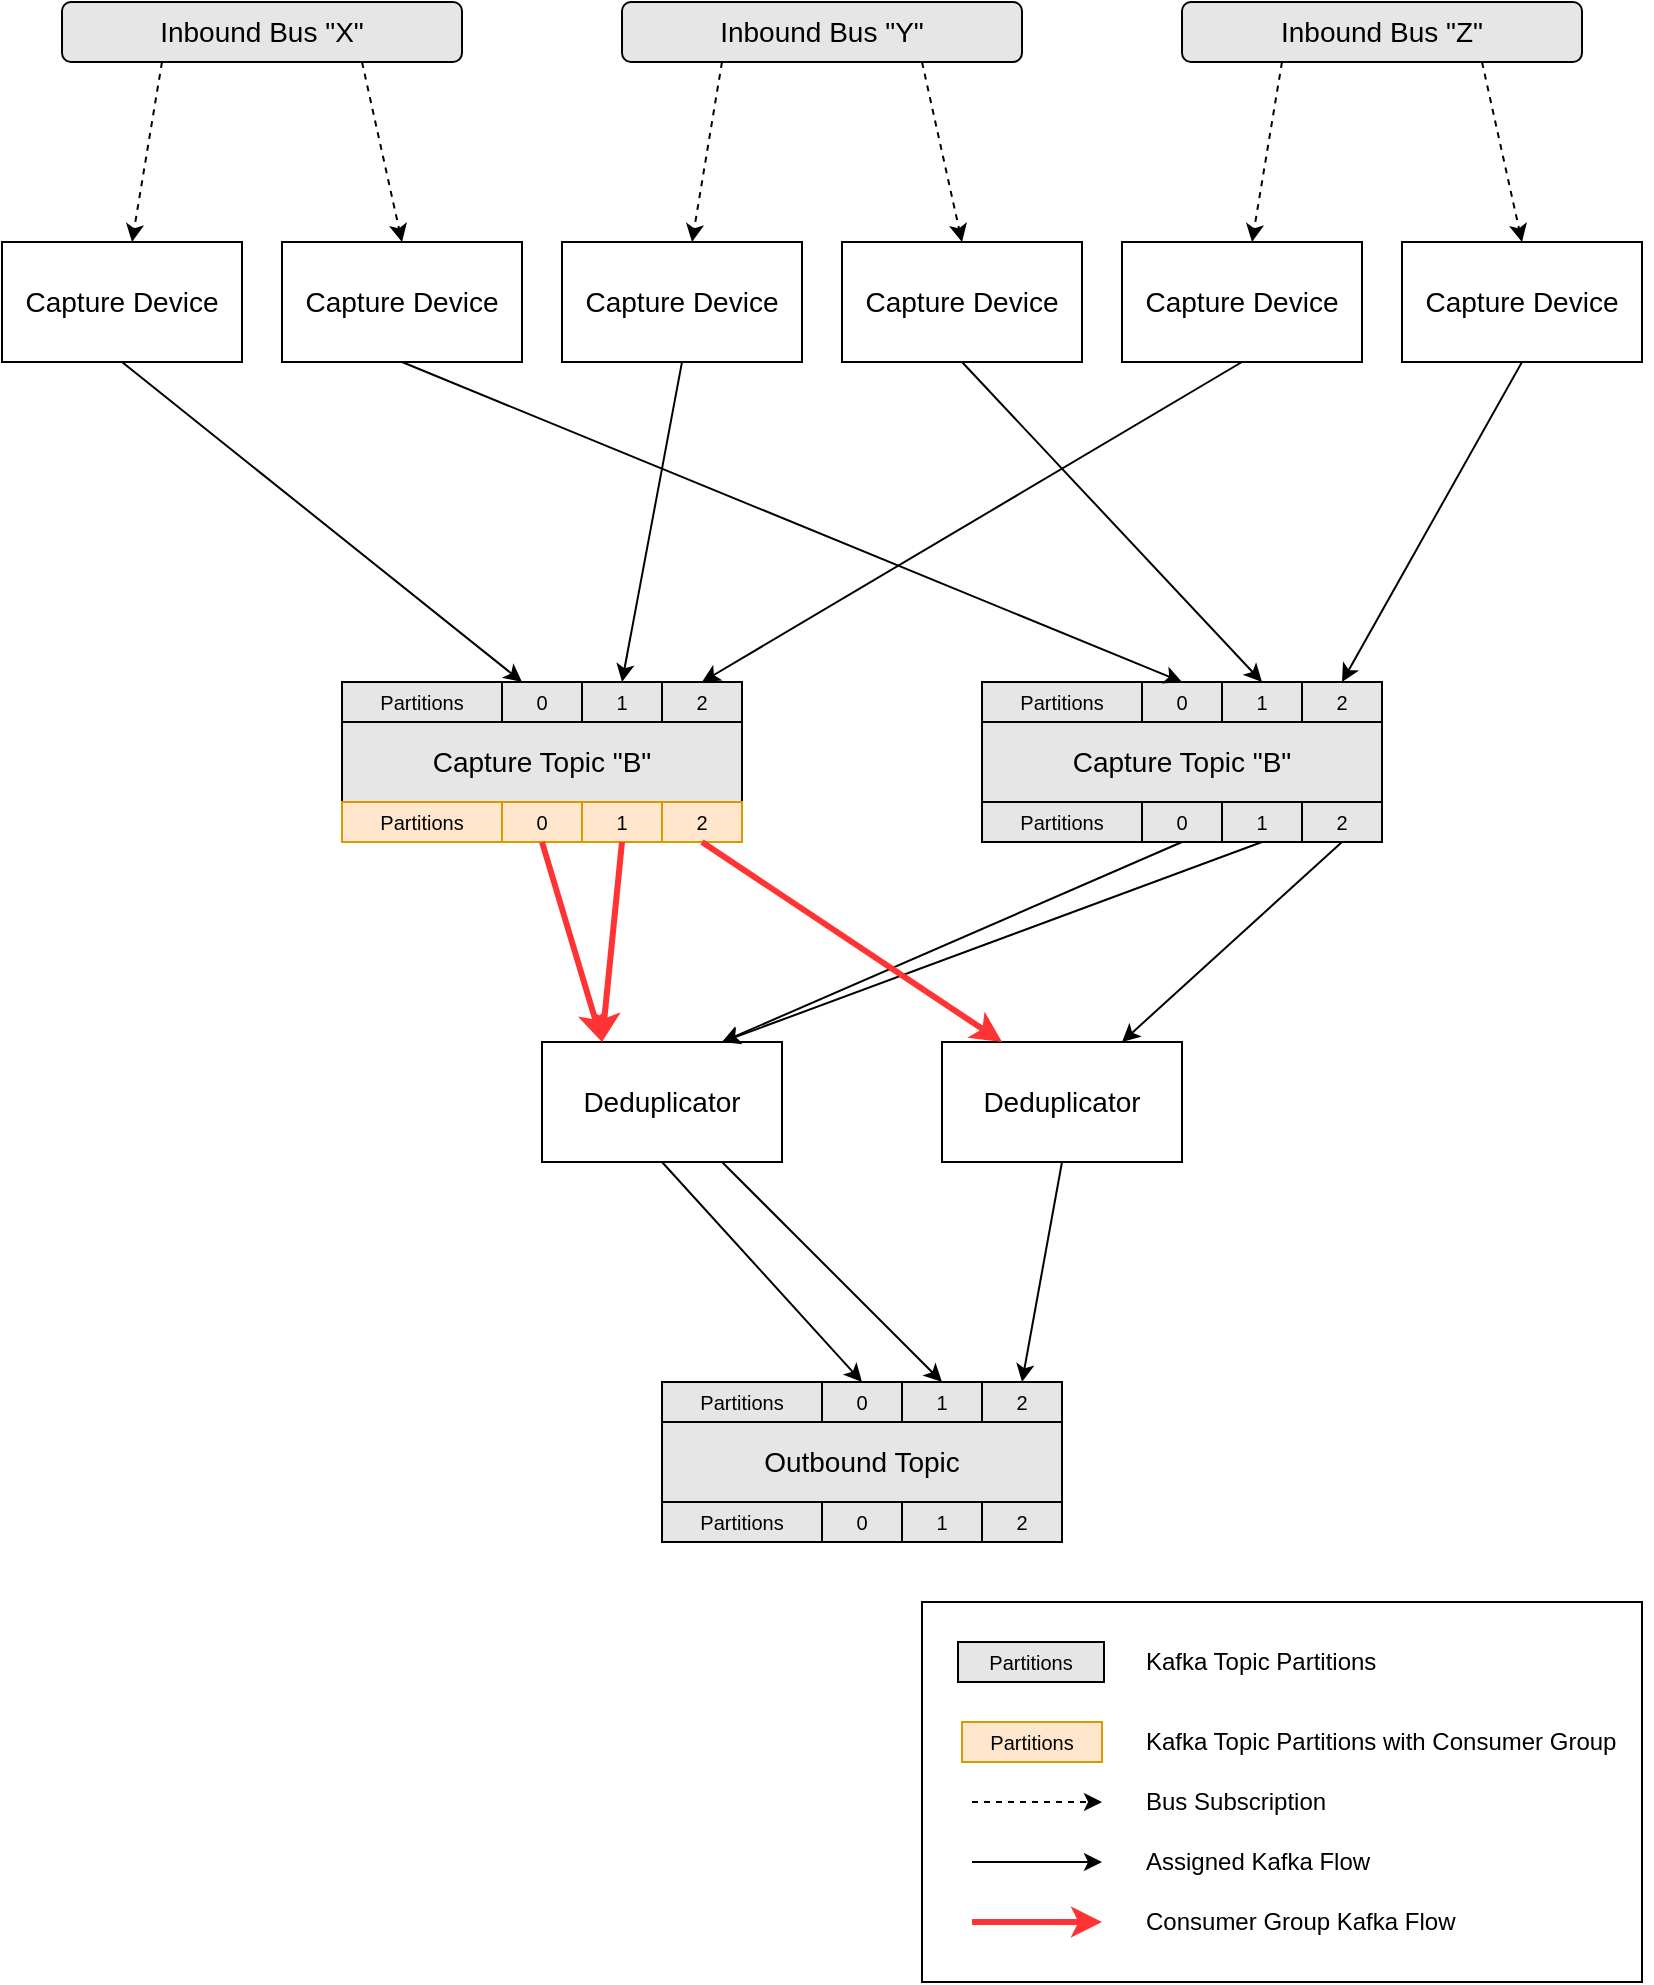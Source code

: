 <mxfile version="10.6.7" type="device"><diagram id="hVHrhQ7i_FYXVG6VC8mZ" name="Page-1"><mxGraphModel dx="1398" dy="1282" grid="1" gridSize="10" guides="1" tooltips="1" connect="1" arrows="1" fold="1" page="1" pageScale="1" pageWidth="850" pageHeight="1100" math="0" shadow="0"><root><mxCell id="0"/><mxCell id="1" parent="0"/><mxCell id="uYsOUDLPZkgsC5fRGXcu-58" value="" style="rounded=0;whiteSpace=wrap;html=1;labelBackgroundColor=none;fontSize=10;" vertex="1" parent="1"><mxGeometry x="470" y="880" width="360" height="190" as="geometry"/></mxCell><mxCell id="mmrMqM05hga-uzlxS4dK-1" value="Capture Device" style="rounded=0;whiteSpace=wrap;html=1;fontSize=14;" parent="1" vertex="1"><mxGeometry x="10" y="200" width="120" height="60" as="geometry"/></mxCell><mxCell id="mmrMqM05hga-uzlxS4dK-14" style="rounded=0;orthogonalLoop=1;jettySize=auto;html=1;exitX=0.25;exitY=1;exitDx=0;exitDy=0;fontSize=14;dashed=1;" parent="1" source="mmrMqM05hga-uzlxS4dK-12" target="mmrMqM05hga-uzlxS4dK-1" edge="1"><mxGeometry relative="1" as="geometry"/></mxCell><mxCell id="mmrMqM05hga-uzlxS4dK-15" style="rounded=0;orthogonalLoop=1;jettySize=auto;html=1;exitX=0.75;exitY=1;exitDx=0;exitDy=0;entryX=0.5;entryY=0;entryDx=0;entryDy=0;fontSize=14;dashed=1;" parent="1" source="mmrMqM05hga-uzlxS4dK-12" target="mmrMqM05hga-uzlxS4dK-13" edge="1"><mxGeometry relative="1" as="geometry"/></mxCell><mxCell id="mmrMqM05hga-uzlxS4dK-12" value="Inbound Bus &quot;X&quot;" style="rounded=1;whiteSpace=wrap;html=1;fontSize=14;labelBackgroundColor=none;fillColor=#E6E6E6;gradientColor=none;" parent="1" vertex="1"><mxGeometry x="40" y="80" width="200" height="30" as="geometry"/></mxCell><mxCell id="mmrMqM05hga-uzlxS4dK-13" value="Capture Device" style="rounded=0;whiteSpace=wrap;html=1;fontSize=14;" parent="1" vertex="1"><mxGeometry x="150" y="200" width="120" height="60" as="geometry"/></mxCell><mxCell id="mmrMqM05hga-uzlxS4dK-17" value="&lt;div&gt;Capture Topic &quot;B&quot;&lt;/div&gt;" style="rounded=0;whiteSpace=wrap;html=1;fontSize=14;fillColor=#E6E6E6;" parent="1" vertex="1"><mxGeometry x="500" y="440" width="200" height="40" as="geometry"/></mxCell><mxCell id="mmrMqM05hga-uzlxS4dK-21" value="Partitions" style="rounded=0;whiteSpace=wrap;html=1;fontSize=10;fillColor=#E6E6E6;" parent="1" vertex="1"><mxGeometry x="500" y="420" width="80" height="20" as="geometry"/></mxCell><mxCell id="mmrMqM05hga-uzlxS4dK-23" value="Partitions" style="rounded=0;whiteSpace=wrap;html=1;fontSize=10;fillColor=#E6E6E6;" parent="1" vertex="1"><mxGeometry x="500" y="480" width="80" height="20" as="geometry"/></mxCell><mxCell id="mmrMqM05hga-uzlxS4dK-35" value="&lt;div&gt;Capture Topic &quot;B&quot;&lt;/div&gt;" style="rounded=0;whiteSpace=wrap;html=1;fontSize=14;fillColor=#E6E6E6;" parent="1" vertex="1"><mxGeometry x="180" y="440" width="200" height="40" as="geometry"/></mxCell><mxCell id="mmrMqM05hga-uzlxS4dK-36" value="Partitions" style="rounded=0;whiteSpace=wrap;html=1;fontSize=10;fillColor=#E6E6E6;" parent="1" vertex="1"><mxGeometry x="180" y="420" width="80" height="20" as="geometry"/></mxCell><mxCell id="mmrMqM05hga-uzlxS4dK-37" value="0" style="rounded=0;whiteSpace=wrap;html=1;fontSize=10;fillColor=#E6E6E6;" parent="1" vertex="1"><mxGeometry x="260" y="420" width="40" height="20" as="geometry"/></mxCell><mxCell id="mmrMqM05hga-uzlxS4dK-38" value="Partitions" style="rounded=0;whiteSpace=wrap;html=1;fontSize=10;fillColor=#ffe6cc;strokeColor=#d79b00;" parent="1" vertex="1"><mxGeometry x="180" y="480" width="80" height="20" as="geometry"/></mxCell><mxCell id="mmrMqM05hga-uzlxS4dK-42" value="Deduplicator" style="rounded=0;whiteSpace=wrap;html=1;fontSize=14;" parent="1" vertex="1"><mxGeometry x="480" y="600" width="120" height="60" as="geometry"/></mxCell><mxCell id="mmrMqM05hga-uzlxS4dK-43" value="Deduplicator" style="rounded=0;whiteSpace=wrap;html=1;fontSize=14;" parent="1" vertex="1"><mxGeometry x="280" y="600" width="120" height="60" as="geometry"/></mxCell><mxCell id="mmrMqM05hga-uzlxS4dK-48" value="Outbound Topic" style="rounded=0;whiteSpace=wrap;html=1;fontSize=14;fillColor=#E6E6E6;" parent="1" vertex="1"><mxGeometry x="340" y="790" width="200" height="40" as="geometry"/></mxCell><mxCell id="mmrMqM05hga-uzlxS4dK-49" value="Partitions" style="rounded=0;whiteSpace=wrap;html=1;fontSize=10;fillColor=#E6E6E6;" parent="1" vertex="1"><mxGeometry x="340" y="770" width="80" height="20" as="geometry"/></mxCell><mxCell id="mmrMqM05hga-uzlxS4dK-51" value="Partitions" style="rounded=0;whiteSpace=wrap;html=1;fontSize=10;fillColor=#E6E6E6;" parent="1" vertex="1"><mxGeometry x="340" y="830" width="80" height="20" as="geometry"/></mxCell><mxCell id="mmrMqM05hga-uzlxS4dK-56" value="1" style="rounded=0;whiteSpace=wrap;html=1;fontSize=10;fillColor=#E6E6E6;" parent="1" vertex="1"><mxGeometry x="300" y="420" width="40" height="20" as="geometry"/></mxCell><mxCell id="mmrMqM05hga-uzlxS4dK-57" value="2" style="rounded=0;whiteSpace=wrap;html=1;fontSize=10;fillColor=#E6E6E6;" parent="1" vertex="1"><mxGeometry x="340" y="420" width="40" height="20" as="geometry"/></mxCell><mxCell id="mmrMqM05hga-uzlxS4dK-58" value="0" style="rounded=0;whiteSpace=wrap;html=1;fontSize=10;fillColor=#ffe6cc;strokeColor=#d79b00;" parent="1" vertex="1"><mxGeometry x="260" y="480" width="40" height="20" as="geometry"/></mxCell><mxCell id="mmrMqM05hga-uzlxS4dK-59" value="2" style="rounded=0;whiteSpace=wrap;html=1;fontSize=10;fillColor=#ffe6cc;strokeColor=#d79b00;" parent="1" vertex="1"><mxGeometry x="340" y="480" width="40" height="20" as="geometry"/></mxCell><mxCell id="mmrMqM05hga-uzlxS4dK-61" value="1" style="rounded=0;whiteSpace=wrap;html=1;fontSize=10;fillColor=#ffe6cc;strokeColor=#d79b00;" parent="1" vertex="1"><mxGeometry x="300" y="480" width="40" height="20" as="geometry"/></mxCell><mxCell id="mmrMqM05hga-uzlxS4dK-62" value="0" style="rounded=0;whiteSpace=wrap;html=1;fontSize=10;fillColor=#E6E6E6;" parent="1" vertex="1"><mxGeometry x="580" y="420" width="40" height="20" as="geometry"/></mxCell><mxCell id="mmrMqM05hga-uzlxS4dK-63" value="2" style="rounded=0;whiteSpace=wrap;html=1;fontSize=10;fillColor=#E6E6E6;" parent="1" vertex="1"><mxGeometry x="660" y="420" width="40" height="20" as="geometry"/></mxCell><mxCell id="mmrMqM05hga-uzlxS4dK-64" value="1" style="rounded=0;whiteSpace=wrap;html=1;fontSize=10;fillColor=#E6E6E6;" parent="1" vertex="1"><mxGeometry x="620" y="420" width="40" height="20" as="geometry"/></mxCell><mxCell id="mmrMqM05hga-uzlxS4dK-65" value="0" style="rounded=0;whiteSpace=wrap;html=1;fontSize=10;fillColor=#E6E6E6;" parent="1" vertex="1"><mxGeometry x="580" y="480" width="40" height="20" as="geometry"/></mxCell><mxCell id="mmrMqM05hga-uzlxS4dK-66" value="2" style="rounded=0;whiteSpace=wrap;html=1;fontSize=10;fillColor=#E6E6E6;" parent="1" vertex="1"><mxGeometry x="660" y="480" width="40" height="20" as="geometry"/></mxCell><mxCell id="mmrMqM05hga-uzlxS4dK-67" value="1" style="rounded=0;whiteSpace=wrap;html=1;fontSize=10;fillColor=#E6E6E6;" parent="1" vertex="1"><mxGeometry x="620" y="480" width="40" height="20" as="geometry"/></mxCell><mxCell id="mmrMqM05hga-uzlxS4dK-68" value="0" style="rounded=0;whiteSpace=wrap;html=1;fontSize=10;fillColor=#E6E6E6;" parent="1" vertex="1"><mxGeometry x="420" y="770" width="40" height="20" as="geometry"/></mxCell><mxCell id="mmrMqM05hga-uzlxS4dK-69" value="2" style="rounded=0;whiteSpace=wrap;html=1;fontSize=10;fillColor=#E6E6E6;" parent="1" vertex="1"><mxGeometry x="500" y="770" width="40" height="20" as="geometry"/></mxCell><mxCell id="mmrMqM05hga-uzlxS4dK-70" value="1" style="rounded=0;whiteSpace=wrap;html=1;fontSize=10;fillColor=#E6E6E6;" parent="1" vertex="1"><mxGeometry x="460" y="770" width="40" height="20" as="geometry"/></mxCell><mxCell id="mmrMqM05hga-uzlxS4dK-71" value="0" style="rounded=0;whiteSpace=wrap;html=1;fontSize=10;fillColor=#E6E6E6;" parent="1" vertex="1"><mxGeometry x="420" y="830" width="40" height="20" as="geometry"/></mxCell><mxCell id="mmrMqM05hga-uzlxS4dK-72" value="2" style="rounded=0;whiteSpace=wrap;html=1;fontSize=10;fillColor=#E6E6E6;" parent="1" vertex="1"><mxGeometry x="500" y="830" width="40" height="20" as="geometry"/></mxCell><mxCell id="mmrMqM05hga-uzlxS4dK-73" value="1" style="rounded=0;whiteSpace=wrap;html=1;fontSize=10;fillColor=#E6E6E6;" parent="1" vertex="1"><mxGeometry x="460" y="830" width="40" height="20" as="geometry"/></mxCell><mxCell id="uYsOUDLPZkgsC5fRGXcu-6" value="Capture Device" style="rounded=0;whiteSpace=wrap;html=1;fontSize=14;" vertex="1" parent="1"><mxGeometry x="570" y="200" width="120" height="60" as="geometry"/></mxCell><mxCell id="uYsOUDLPZkgsC5fRGXcu-7" style="rounded=0;orthogonalLoop=1;jettySize=auto;html=1;exitX=0.25;exitY=1;exitDx=0;exitDy=0;fontSize=14;dashed=1;" edge="1" parent="1" source="uYsOUDLPZkgsC5fRGXcu-9" target="uYsOUDLPZkgsC5fRGXcu-6"><mxGeometry relative="1" as="geometry"/></mxCell><mxCell id="uYsOUDLPZkgsC5fRGXcu-8" style="rounded=0;orthogonalLoop=1;jettySize=auto;html=1;exitX=0.75;exitY=1;exitDx=0;exitDy=0;entryX=0.5;entryY=0;entryDx=0;entryDy=0;fontSize=14;dashed=1;" edge="1" parent="1" source="uYsOUDLPZkgsC5fRGXcu-9" target="uYsOUDLPZkgsC5fRGXcu-10"><mxGeometry relative="1" as="geometry"/></mxCell><mxCell id="uYsOUDLPZkgsC5fRGXcu-9" value="Inbound Bus &quot;Z&quot;" style="rounded=1;whiteSpace=wrap;html=1;fontSize=14;labelBackgroundColor=none;fillColor=#E6E6E6;gradientColor=none;" vertex="1" parent="1"><mxGeometry x="600" y="80" width="200" height="30" as="geometry"/></mxCell><mxCell id="uYsOUDLPZkgsC5fRGXcu-10" value="Capture Device" style="rounded=0;whiteSpace=wrap;html=1;fontSize=14;" vertex="1" parent="1"><mxGeometry x="710" y="200" width="120" height="60" as="geometry"/></mxCell><mxCell id="uYsOUDLPZkgsC5fRGXcu-21" value="Capture Device" style="rounded=0;whiteSpace=wrap;html=1;fontSize=14;" vertex="1" parent="1"><mxGeometry x="290" y="200" width="120" height="60" as="geometry"/></mxCell><mxCell id="uYsOUDLPZkgsC5fRGXcu-22" style="rounded=0;orthogonalLoop=1;jettySize=auto;html=1;exitX=0.25;exitY=1;exitDx=0;exitDy=0;fontSize=14;dashed=1;" edge="1" parent="1" source="uYsOUDLPZkgsC5fRGXcu-24" target="uYsOUDLPZkgsC5fRGXcu-21"><mxGeometry relative="1" as="geometry"/></mxCell><mxCell id="uYsOUDLPZkgsC5fRGXcu-23" style="rounded=0;orthogonalLoop=1;jettySize=auto;html=1;exitX=0.75;exitY=1;exitDx=0;exitDy=0;entryX=0.5;entryY=0;entryDx=0;entryDy=0;fontSize=14;dashed=1;" edge="1" parent="1" source="uYsOUDLPZkgsC5fRGXcu-24" target="uYsOUDLPZkgsC5fRGXcu-25"><mxGeometry relative="1" as="geometry"/></mxCell><mxCell id="uYsOUDLPZkgsC5fRGXcu-24" value="Inbound Bus &quot;Y&quot;" style="rounded=1;whiteSpace=wrap;html=1;fontSize=14;labelBackgroundColor=none;fillColor=#E6E6E6;gradientColor=none;" vertex="1" parent="1"><mxGeometry x="320" y="80" width="200" height="30" as="geometry"/></mxCell><mxCell id="uYsOUDLPZkgsC5fRGXcu-25" value="Capture Device" style="rounded=0;whiteSpace=wrap;html=1;fontSize=14;" vertex="1" parent="1"><mxGeometry x="430" y="200" width="120" height="60" as="geometry"/></mxCell><mxCell id="uYsOUDLPZkgsC5fRGXcu-28" value="" style="endArrow=classic;html=1;fontSize=10;exitX=0.5;exitY=1;exitDx=0;exitDy=0;entryX=0.25;entryY=0;entryDx=0;entryDy=0;" edge="1" parent="1" source="mmrMqM05hga-uzlxS4dK-1" target="mmrMqM05hga-uzlxS4dK-37"><mxGeometry width="50" height="50" relative="1" as="geometry"><mxPoint x="10" y="970" as="sourcePoint"/><mxPoint x="60" y="920" as="targetPoint"/></mxGeometry></mxCell><mxCell id="uYsOUDLPZkgsC5fRGXcu-29" value="" style="endArrow=classic;html=1;fontSize=10;exitX=0.5;exitY=1;exitDx=0;exitDy=0;entryX=0.5;entryY=0;entryDx=0;entryDy=0;" edge="1" parent="1" source="mmrMqM05hga-uzlxS4dK-13" target="mmrMqM05hga-uzlxS4dK-62"><mxGeometry width="50" height="50" relative="1" as="geometry"><mxPoint x="80" y="270" as="sourcePoint"/><mxPoint x="280" y="510" as="targetPoint"/></mxGeometry></mxCell><mxCell id="uYsOUDLPZkgsC5fRGXcu-30" value="" style="endArrow=classic;html=1;fontSize=10;exitX=0.5;exitY=1;exitDx=0;exitDy=0;entryX=0.5;entryY=0;entryDx=0;entryDy=0;" edge="1" parent="1" source="uYsOUDLPZkgsC5fRGXcu-21" target="mmrMqM05hga-uzlxS4dK-56"><mxGeometry width="50" height="50" relative="1" as="geometry"><mxPoint x="90" y="280" as="sourcePoint"/><mxPoint x="290" y="520" as="targetPoint"/></mxGeometry></mxCell><mxCell id="uYsOUDLPZkgsC5fRGXcu-31" value="" style="endArrow=classic;html=1;fontSize=10;exitX=0.5;exitY=1;exitDx=0;exitDy=0;entryX=0.5;entryY=0;entryDx=0;entryDy=0;" edge="1" parent="1" source="uYsOUDLPZkgsC5fRGXcu-25" target="mmrMqM05hga-uzlxS4dK-64"><mxGeometry width="50" height="50" relative="1" as="geometry"><mxPoint x="360" y="270" as="sourcePoint"/><mxPoint x="330" y="510" as="targetPoint"/></mxGeometry></mxCell><mxCell id="uYsOUDLPZkgsC5fRGXcu-32" value="" style="endArrow=classic;html=1;fontSize=10;exitX=0.5;exitY=1;exitDx=0;exitDy=0;entryX=0.5;entryY=0;entryDx=0;entryDy=0;" edge="1" parent="1" source="uYsOUDLPZkgsC5fRGXcu-6" target="mmrMqM05hga-uzlxS4dK-57"><mxGeometry width="50" height="50" relative="1" as="geometry"><mxPoint x="500" y="270" as="sourcePoint"/><mxPoint x="650" y="510" as="targetPoint"/></mxGeometry></mxCell><mxCell id="uYsOUDLPZkgsC5fRGXcu-33" value="" style="endArrow=classic;html=1;fontSize=10;exitX=0.5;exitY=1;exitDx=0;exitDy=0;entryX=0.5;entryY=0;entryDx=0;entryDy=0;" edge="1" parent="1" source="uYsOUDLPZkgsC5fRGXcu-10" target="mmrMqM05hga-uzlxS4dK-63"><mxGeometry width="50" height="50" relative="1" as="geometry"><mxPoint x="640" y="270" as="sourcePoint"/><mxPoint x="370" y="510" as="targetPoint"/></mxGeometry></mxCell><mxCell id="uYsOUDLPZkgsC5fRGXcu-45" value="" style="endArrow=classic;html=1;fontSize=10;exitX=0.5;exitY=1;exitDx=0;exitDy=0;entryX=0.25;entryY=0;entryDx=0;entryDy=0;strokeColor=#FF3333;strokeWidth=3;" edge="1" parent="1" source="mmrMqM05hga-uzlxS4dK-58" target="mmrMqM05hga-uzlxS4dK-43"><mxGeometry width="50" height="50" relative="1" as="geometry"><mxPoint x="150" y="660" as="sourcePoint"/><mxPoint x="200" y="610" as="targetPoint"/></mxGeometry></mxCell><mxCell id="uYsOUDLPZkgsC5fRGXcu-46" value="" style="endArrow=classic;html=1;fontSize=10;entryX=0.75;entryY=0;entryDx=0;entryDy=0;exitX=0.5;exitY=1;exitDx=0;exitDy=0;" edge="1" parent="1" source="mmrMqM05hga-uzlxS4dK-65" target="mmrMqM05hga-uzlxS4dK-43"><mxGeometry width="50" height="50" relative="1" as="geometry"><mxPoint x="290" y="510" as="sourcePoint"/><mxPoint x="320" y="610" as="targetPoint"/></mxGeometry></mxCell><mxCell id="uYsOUDLPZkgsC5fRGXcu-47" value="" style="endArrow=classic;html=1;fontSize=10;exitX=0.5;exitY=1;exitDx=0;exitDy=0;entryX=0.75;entryY=0;entryDx=0;entryDy=0;" edge="1" parent="1" source="mmrMqM05hga-uzlxS4dK-67" target="mmrMqM05hga-uzlxS4dK-43"><mxGeometry width="50" height="50" relative="1" as="geometry"><mxPoint x="610" y="510" as="sourcePoint"/><mxPoint x="380" y="600" as="targetPoint"/></mxGeometry></mxCell><mxCell id="uYsOUDLPZkgsC5fRGXcu-48" value="" style="endArrow=classic;html=1;fontSize=10;exitX=0.5;exitY=1;exitDx=0;exitDy=0;strokeColor=#FF3333;strokeWidth=3;" edge="1" parent="1" source="mmrMqM05hga-uzlxS4dK-61"><mxGeometry width="50" height="50" relative="1" as="geometry"><mxPoint x="290" y="510" as="sourcePoint"/><mxPoint x="310" y="600" as="targetPoint"/></mxGeometry></mxCell><mxCell id="uYsOUDLPZkgsC5fRGXcu-49" value="" style="endArrow=classic;html=1;fontSize=10;exitX=0.5;exitY=1;exitDx=0;exitDy=0;entryX=0.25;entryY=0;entryDx=0;entryDy=0;strokeColor=#FF3333;strokeWidth=3;" edge="1" parent="1" source="mmrMqM05hga-uzlxS4dK-59" target="mmrMqM05hga-uzlxS4dK-42"><mxGeometry width="50" height="50" relative="1" as="geometry"><mxPoint x="330" y="510" as="sourcePoint"/><mxPoint x="320" y="610" as="targetPoint"/></mxGeometry></mxCell><mxCell id="uYsOUDLPZkgsC5fRGXcu-50" value="" style="endArrow=classic;html=1;fontSize=10;exitX=0.5;exitY=1;exitDx=0;exitDy=0;entryX=0.75;entryY=0;entryDx=0;entryDy=0;" edge="1" parent="1" source="mmrMqM05hga-uzlxS4dK-66" target="mmrMqM05hga-uzlxS4dK-42"><mxGeometry width="50" height="50" relative="1" as="geometry"><mxPoint x="370" y="510" as="sourcePoint"/><mxPoint x="520" y="610" as="targetPoint"/></mxGeometry></mxCell><mxCell id="uYsOUDLPZkgsC5fRGXcu-51" value="" style="endArrow=classic;html=1;fontSize=10;exitX=0.5;exitY=1;exitDx=0;exitDy=0;entryX=0.5;entryY=0;entryDx=0;entryDy=0;" edge="1" parent="1" source="mmrMqM05hga-uzlxS4dK-43" target="mmrMqM05hga-uzlxS4dK-68"><mxGeometry width="50" height="50" relative="1" as="geometry"><mxPoint x="380" y="520" as="sourcePoint"/><mxPoint x="530" y="620" as="targetPoint"/></mxGeometry></mxCell><mxCell id="uYsOUDLPZkgsC5fRGXcu-52" value="" style="endArrow=classic;html=1;fontSize=10;exitX=0.75;exitY=1;exitDx=0;exitDy=0;entryX=0.5;entryY=0;entryDx=0;entryDy=0;" edge="1" parent="1" source="mmrMqM05hga-uzlxS4dK-43" target="mmrMqM05hga-uzlxS4dK-70"><mxGeometry width="50" height="50" relative="1" as="geometry"><mxPoint x="350" y="670" as="sourcePoint"/><mxPoint x="450" y="750" as="targetPoint"/></mxGeometry></mxCell><mxCell id="uYsOUDLPZkgsC5fRGXcu-53" value="" style="endArrow=classic;html=1;fontSize=10;exitX=0.5;exitY=1;exitDx=0;exitDy=0;entryX=0.5;entryY=0;entryDx=0;entryDy=0;" edge="1" parent="1" source="mmrMqM05hga-uzlxS4dK-42" target="mmrMqM05hga-uzlxS4dK-69"><mxGeometry width="50" height="50" relative="1" as="geometry"><mxPoint x="380" y="670" as="sourcePoint"/><mxPoint x="490" y="750" as="targetPoint"/></mxGeometry></mxCell><mxCell id="uYsOUDLPZkgsC5fRGXcu-55" value="Partitions" style="rounded=0;whiteSpace=wrap;html=1;fontSize=10;fillColor=#ffe6cc;strokeColor=#d79b00;" vertex="1" parent="1"><mxGeometry x="490" y="940" width="70" height="20" as="geometry"/></mxCell><mxCell id="uYsOUDLPZkgsC5fRGXcu-59" value="Kafka Topic Partitions with Consumer Group" style="text;html=1;strokeColor=none;fillColor=none;align=left;verticalAlign=middle;whiteSpace=wrap;rounded=0;labelBackgroundColor=none;fontSize=12;" vertex="1" parent="1"><mxGeometry x="580" y="945" width="255" height="10" as="geometry"/></mxCell><mxCell id="uYsOUDLPZkgsC5fRGXcu-62" style="rounded=0;orthogonalLoop=1;jettySize=auto;html=1;fontSize=14;dashed=1;" edge="1" parent="1"><mxGeometry relative="1" as="geometry"><mxPoint x="495" y="980" as="sourcePoint"/><mxPoint x="560" y="980" as="targetPoint"/></mxGeometry></mxCell><mxCell id="uYsOUDLPZkgsC5fRGXcu-63" value="&lt;div&gt;Bus Subscription&lt;/div&gt;" style="text;html=1;strokeColor=none;fillColor=none;align=left;verticalAlign=middle;whiteSpace=wrap;rounded=0;labelBackgroundColor=none;fontSize=12;" vertex="1" parent="1"><mxGeometry x="580" y="975" width="170" height="10" as="geometry"/></mxCell><mxCell id="uYsOUDLPZkgsC5fRGXcu-64" value="" style="endArrow=classic;html=1;fontSize=10;" edge="1" parent="1"><mxGeometry width="50" height="50" relative="1" as="geometry"><mxPoint x="495" y="1010" as="sourcePoint"/><mxPoint x="560" y="1010" as="targetPoint"/></mxGeometry></mxCell><mxCell id="uYsOUDLPZkgsC5fRGXcu-65" value="Assigned Kafka Flow" style="text;html=1;strokeColor=none;fillColor=none;align=left;verticalAlign=middle;whiteSpace=wrap;rounded=0;labelBackgroundColor=none;fontSize=12;" vertex="1" parent="1"><mxGeometry x="580" y="1005" width="170" height="10" as="geometry"/></mxCell><mxCell id="uYsOUDLPZkgsC5fRGXcu-66" value="" style="endArrow=classic;html=1;fontSize=10;strokeColor=#FF3333;strokeWidth=3;" edge="1" parent="1"><mxGeometry width="50" height="50" relative="1" as="geometry"><mxPoint x="495" y="1040" as="sourcePoint"/><mxPoint x="560" y="1040" as="targetPoint"/></mxGeometry></mxCell><mxCell id="uYsOUDLPZkgsC5fRGXcu-67" value="Consumer Group Kafka Flow" style="text;html=1;strokeColor=none;fillColor=none;align=left;verticalAlign=middle;whiteSpace=wrap;rounded=0;labelBackgroundColor=none;fontSize=12;" vertex="1" parent="1"><mxGeometry x="580" y="1035" width="170" height="10" as="geometry"/></mxCell><mxCell id="uYsOUDLPZkgsC5fRGXcu-68" value="Partitions" style="rounded=0;whiteSpace=wrap;html=1;fontSize=10;fillColor=#E6E6E6;strokeColor=#000000;" vertex="1" parent="1"><mxGeometry x="488" y="900" width="73" height="20" as="geometry"/></mxCell><mxCell id="uYsOUDLPZkgsC5fRGXcu-69" value="Kafka Topic Partitions" style="text;html=1;strokeColor=none;fillColor=none;align=left;verticalAlign=middle;whiteSpace=wrap;rounded=0;labelBackgroundColor=none;fontSize=12;" vertex="1" parent="1"><mxGeometry x="580" y="905" width="170" height="10" as="geometry"/></mxCell></root></mxGraphModel></diagram></mxfile>